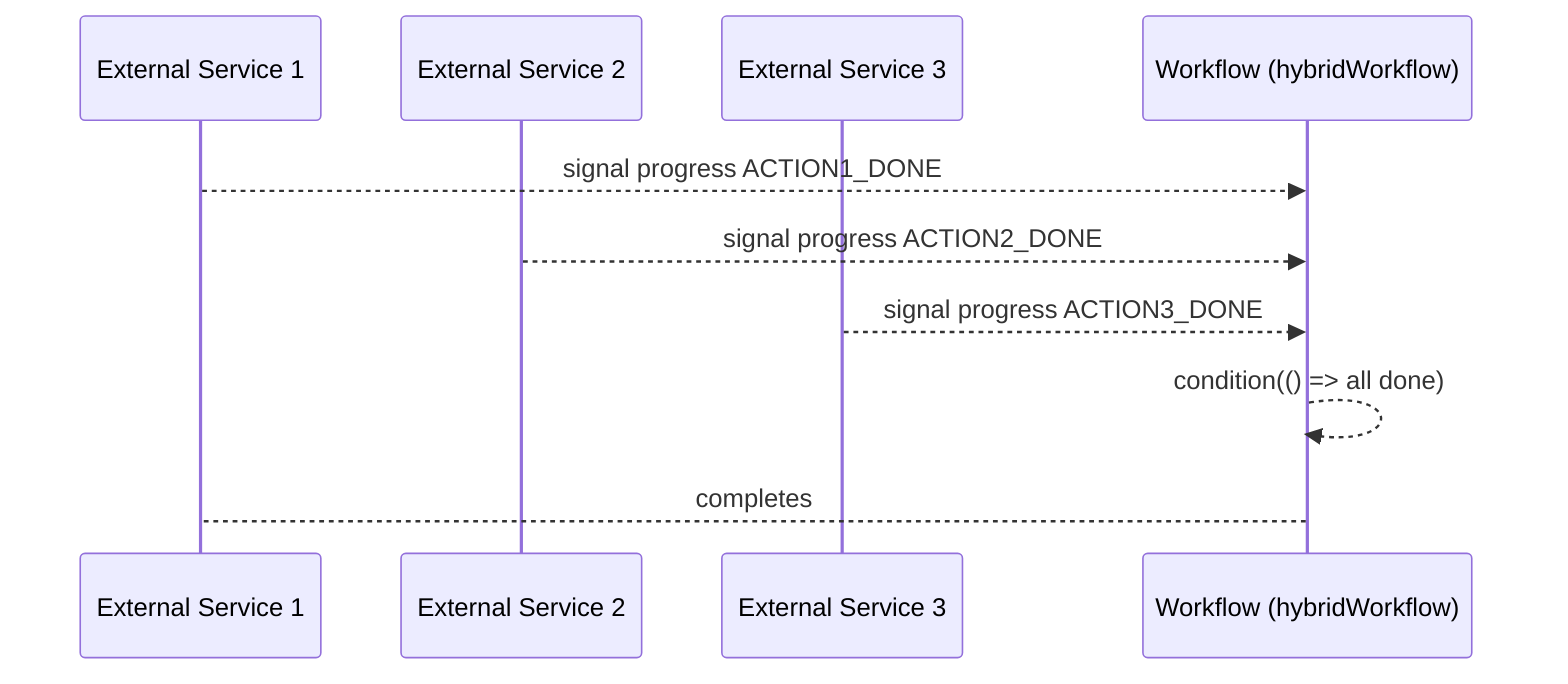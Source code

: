 sequenceDiagram
  participant ES1 as External Service 1
  participant ES2 as External Service 2
  participant ES3 as External Service 3
  participant W as Workflow (hybridWorkflow)
  ES1-->>W: signal progress ACTION1_DONE
  ES2-->>W: signal progress ACTION2_DONE
  ES3-->>W: signal progress ACTION3_DONE
  W-->>W: condition(() => all done)
  W-->ES1: completes